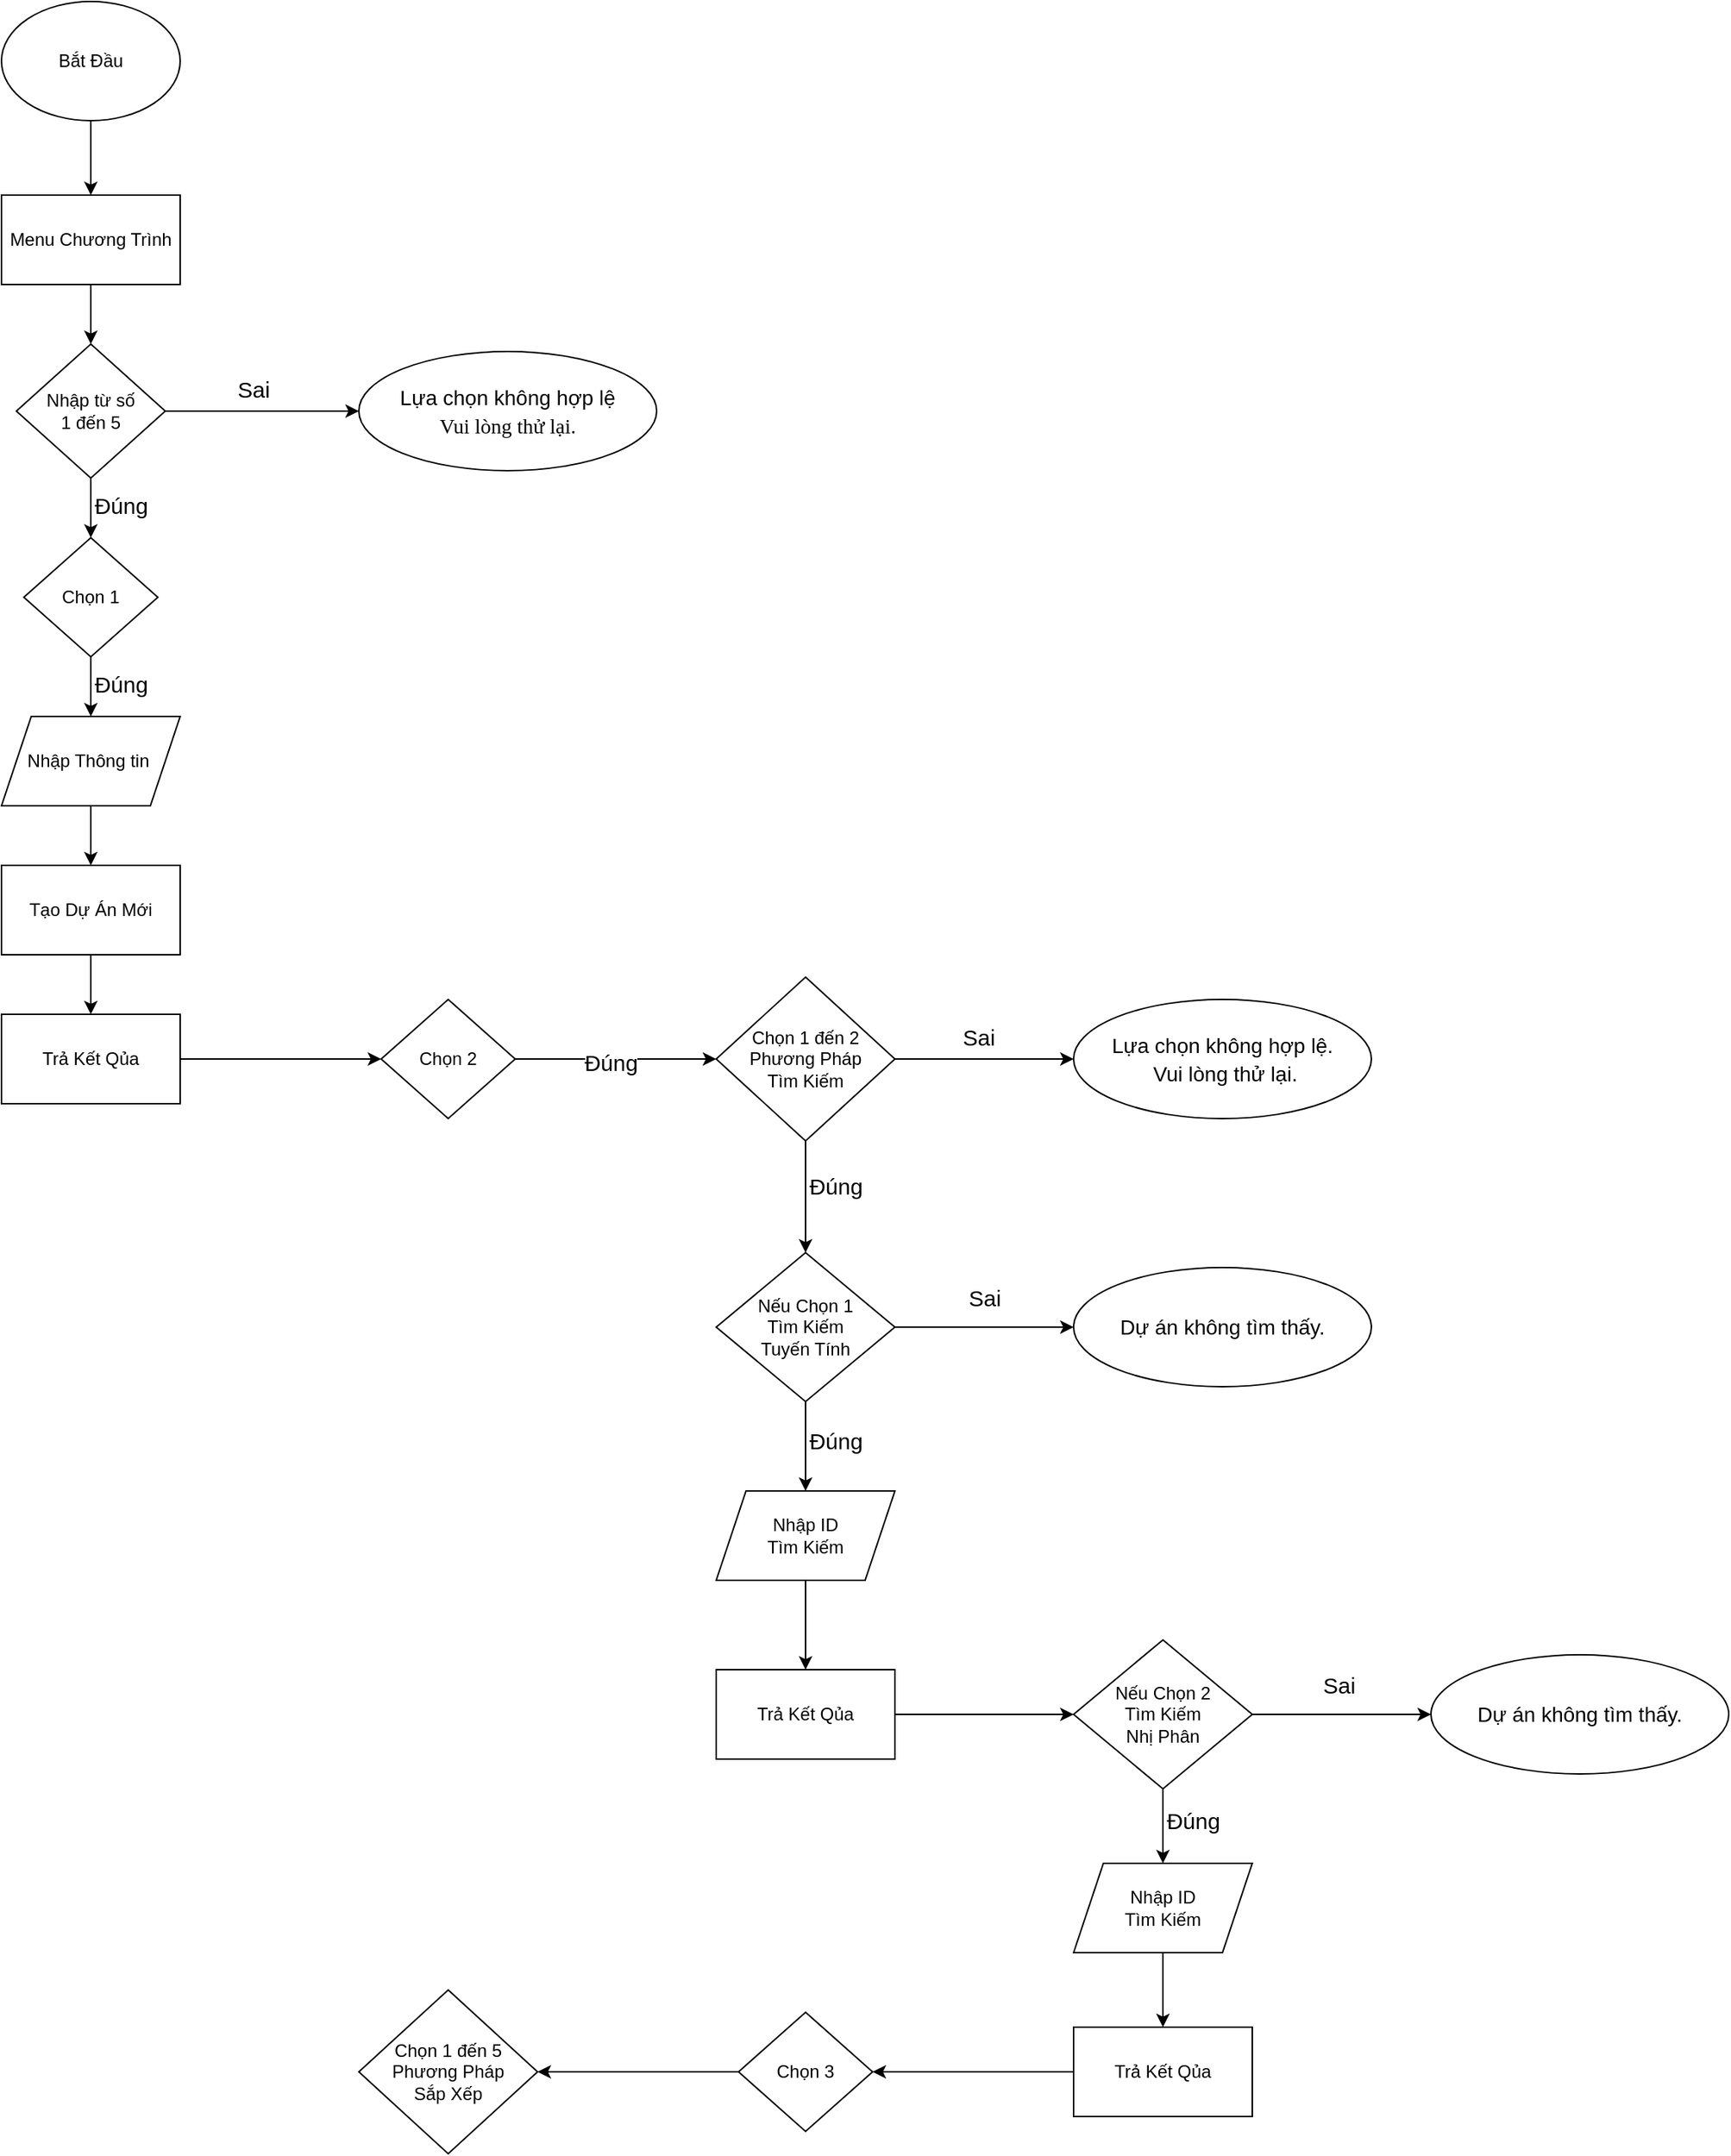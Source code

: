 <mxfile version="24.1.0" type="onedrive">
  <diagram name="Page-1" id="lGqeXxByQXcqqAaMBb1I">
    <mxGraphModel grid="1" page="1" gridSize="10" guides="1" tooltips="1" connect="1" arrows="1" fold="1" pageScale="1" pageWidth="3300" pageHeight="4681" math="0" shadow="0">
      <root>
        <mxCell id="0" />
        <mxCell id="1" parent="0" />
        <mxCell id="_GR6q2Q7s6FO3F_X5MKF-4" style="edgeStyle=orthogonalEdgeStyle;rounded=0;orthogonalLoop=1;jettySize=auto;html=1;exitX=0.5;exitY=1;exitDx=0;exitDy=0;entryX=0.5;entryY=0;entryDx=0;entryDy=0;" edge="1" parent="1" source="_GR6q2Q7s6FO3F_X5MKF-1" target="_GR6q2Q7s6FO3F_X5MKF-3">
          <mxGeometry relative="1" as="geometry" />
        </mxCell>
        <mxCell id="_GR6q2Q7s6FO3F_X5MKF-1" value="Bắt Đầu" style="ellipse;whiteSpace=wrap;html=1;" vertex="1" parent="1">
          <mxGeometry x="480" y="80" width="120" height="80" as="geometry" />
        </mxCell>
        <mxCell id="_GR6q2Q7s6FO3F_X5MKF-6" style="edgeStyle=orthogonalEdgeStyle;rounded=0;orthogonalLoop=1;jettySize=auto;html=1;exitX=0.5;exitY=1;exitDx=0;exitDy=0;entryX=0.5;entryY=0;entryDx=0;entryDy=0;" edge="1" parent="1" source="_GR6q2Q7s6FO3F_X5MKF-3" target="_GR6q2Q7s6FO3F_X5MKF-11">
          <mxGeometry relative="1" as="geometry">
            <mxPoint x="540" y="320" as="targetPoint" />
          </mxGeometry>
        </mxCell>
        <mxCell id="_GR6q2Q7s6FO3F_X5MKF-3" value="Menu Chương Trình" style="rounded=0;whiteSpace=wrap;html=1;" vertex="1" parent="1">
          <mxGeometry x="480" y="210" width="120" height="60" as="geometry" />
        </mxCell>
        <mxCell id="_GR6q2Q7s6FO3F_X5MKF-8" style="edgeStyle=orthogonalEdgeStyle;rounded=0;orthogonalLoop=1;jettySize=auto;html=1;exitX=0.5;exitY=1;exitDx=0;exitDy=0;entryX=0.5;entryY=0;entryDx=0;entryDy=0;" edge="1" parent="1" source="_GR6q2Q7s6FO3F_X5MKF-11" target="_GR6q2Q7s6FO3F_X5MKF-7">
          <mxGeometry relative="1" as="geometry">
            <mxPoint x="540" y="380" as="sourcePoint" />
          </mxGeometry>
        </mxCell>
        <mxCell id="_GR6q2Q7s6FO3F_X5MKF-12" value="&lt;font style=&quot;font-size: 15px;&quot;&gt;Đúng&lt;/font&gt;" style="edgeLabel;html=1;align=center;verticalAlign=middle;resizable=0;points=[];" connectable="0" vertex="1" parent="_GR6q2Q7s6FO3F_X5MKF-8">
          <mxGeometry x="-0.131" relative="1" as="geometry">
            <mxPoint x="20" as="offset" />
          </mxGeometry>
        </mxCell>
        <mxCell id="_GR6q2Q7s6FO3F_X5MKF-13" style="edgeStyle=orthogonalEdgeStyle;rounded=0;orthogonalLoop=1;jettySize=auto;html=1;exitX=0.5;exitY=1;exitDx=0;exitDy=0;entryX=0.5;entryY=0;entryDx=0;entryDy=0;" edge="1" parent="1" source="_GR6q2Q7s6FO3F_X5MKF-7" target="_GR6q2Q7s6FO3F_X5MKF-18">
          <mxGeometry relative="1" as="geometry">
            <mxPoint x="540" y="560" as="targetPoint" />
          </mxGeometry>
        </mxCell>
        <mxCell id="_GR6q2Q7s6FO3F_X5MKF-21" value="&lt;font style=&quot;font-size: 15px;&quot;&gt;Đúng&lt;/font&gt;" style="edgeLabel;html=1;align=center;verticalAlign=middle;resizable=0;points=[];" connectable="0" vertex="1" parent="_GR6q2Q7s6FO3F_X5MKF-13">
          <mxGeometry x="-0.133" relative="1" as="geometry">
            <mxPoint x="20" as="offset" />
          </mxGeometry>
        </mxCell>
        <mxCell id="_GR6q2Q7s6FO3F_X5MKF-7" value="Chọn 1" style="rhombus;whiteSpace=wrap;html=1;" vertex="1" parent="1">
          <mxGeometry x="495" y="440" width="90" height="80" as="geometry" />
        </mxCell>
        <mxCell id="_GR6q2Q7s6FO3F_X5MKF-16" style="edgeStyle=orthogonalEdgeStyle;rounded=0;orthogonalLoop=1;jettySize=auto;html=1;exitX=1;exitY=0.5;exitDx=0;exitDy=0;entryX=0;entryY=0.5;entryDx=0;entryDy=0;" edge="1" parent="1" source="_GR6q2Q7s6FO3F_X5MKF-11" target="_GR6q2Q7s6FO3F_X5MKF-14">
          <mxGeometry relative="1" as="geometry" />
        </mxCell>
        <mxCell id="_GR6q2Q7s6FO3F_X5MKF-17" value="&lt;font style=&quot;font-size: 15px;&quot;&gt;Sai&lt;/font&gt;" style="edgeLabel;html=1;align=center;verticalAlign=middle;resizable=0;points=[];" connectable="0" vertex="1" parent="_GR6q2Q7s6FO3F_X5MKF-16">
          <mxGeometry x="-0.09" relative="1" as="geometry">
            <mxPoint y="-15" as="offset" />
          </mxGeometry>
        </mxCell>
        <mxCell id="_GR6q2Q7s6FO3F_X5MKF-11" value="Nhập từ số&lt;br&gt;1 đến 5" style="rhombus;whiteSpace=wrap;html=1;" vertex="1" parent="1">
          <mxGeometry x="490" y="310" width="100" height="90" as="geometry" />
        </mxCell>
        <mxCell id="_GR6q2Q7s6FO3F_X5MKF-14" value="&lt;div style=&quot;font-size: 14px; line-height: 19px; white-space: pre;&quot;&gt;&lt;font face=&quot;Helvetica&quot;&gt;Lựa chọn không hợp lệ&lt;/font&gt;&lt;/div&gt;&lt;div style=&quot;font-size: 14px; line-height: 19px; white-space: pre;&quot;&gt;&lt;span style=&quot;background-color: initial;&quot;&gt;&lt;font face=&quot;dft58ZyeqVFmGSbbjnv6&quot;&gt;Vui lòng thử lại.&lt;/font&gt;&lt;/span&gt;&lt;/div&gt;" style="ellipse;whiteSpace=wrap;html=1;align=center;" vertex="1" parent="1">
          <mxGeometry x="720" y="315" width="200" height="80" as="geometry" />
        </mxCell>
        <mxCell id="_GR6q2Q7s6FO3F_X5MKF-20" style="edgeStyle=orthogonalEdgeStyle;rounded=0;orthogonalLoop=1;jettySize=auto;html=1;exitX=0.5;exitY=1;exitDx=0;exitDy=0;entryX=0.5;entryY=0;entryDx=0;entryDy=0;" edge="1" parent="1" source="_GR6q2Q7s6FO3F_X5MKF-18" target="_GR6q2Q7s6FO3F_X5MKF-19">
          <mxGeometry relative="1" as="geometry" />
        </mxCell>
        <mxCell id="_GR6q2Q7s6FO3F_X5MKF-18" value="Nhập Thông tin&amp;nbsp;" style="shape=parallelogram;perimeter=parallelogramPerimeter;whiteSpace=wrap;html=1;fixedSize=1;" vertex="1" parent="1">
          <mxGeometry x="480" y="560" width="120" height="60" as="geometry" />
        </mxCell>
        <mxCell id="_GR6q2Q7s6FO3F_X5MKF-29" style="edgeStyle=orthogonalEdgeStyle;rounded=0;orthogonalLoop=1;jettySize=auto;html=1;exitX=0.5;exitY=1;exitDx=0;exitDy=0;entryX=0.5;entryY=0;entryDx=0;entryDy=0;" edge="1" parent="1" source="_GR6q2Q7s6FO3F_X5MKF-19" target="_GR6q2Q7s6FO3F_X5MKF-28">
          <mxGeometry relative="1" as="geometry" />
        </mxCell>
        <mxCell id="_GR6q2Q7s6FO3F_X5MKF-19" value="Tạo Dự Án Mới" style="rounded=0;whiteSpace=wrap;html=1;" vertex="1" parent="1">
          <mxGeometry x="480" y="660" width="120" height="60" as="geometry" />
        </mxCell>
        <mxCell id="_GR6q2Q7s6FO3F_X5MKF-26" style="edgeStyle=orthogonalEdgeStyle;rounded=0;orthogonalLoop=1;jettySize=auto;html=1;exitX=1;exitY=0.5;exitDx=0;exitDy=0;entryX=0;entryY=0.5;entryDx=0;entryDy=0;" edge="1" parent="1" source="_GR6q2Q7s6FO3F_X5MKF-24" target="_GR6q2Q7s6FO3F_X5MKF-27">
          <mxGeometry relative="1" as="geometry">
            <mxPoint x="780" y="870" as="targetPoint" />
          </mxGeometry>
        </mxCell>
        <mxCell id="_GR6q2Q7s6FO3F_X5MKF-35" value="&lt;font style=&quot;font-size: 15px;&quot;&gt;Đúng&lt;/font&gt;" style="edgeLabel;html=1;align=center;verticalAlign=middle;resizable=0;points=[];" connectable="0" vertex="1" parent="_GR6q2Q7s6FO3F_X5MKF-26">
          <mxGeometry x="-0.38" y="-2" relative="1" as="geometry">
            <mxPoint x="22" as="offset" />
          </mxGeometry>
        </mxCell>
        <mxCell id="_GR6q2Q7s6FO3F_X5MKF-24" value="Chọn 2" style="rhombus;whiteSpace=wrap;html=1;" vertex="1" parent="1">
          <mxGeometry x="735" y="750" width="90" height="80" as="geometry" />
        </mxCell>
        <mxCell id="_GR6q2Q7s6FO3F_X5MKF-34" style="edgeStyle=orthogonalEdgeStyle;rounded=0;orthogonalLoop=1;jettySize=auto;html=1;exitX=0.5;exitY=1;exitDx=0;exitDy=0;entryX=0.5;entryY=0;entryDx=0;entryDy=0;" edge="1" parent="1" source="_GR6q2Q7s6FO3F_X5MKF-27" target="_GR6q2Q7s6FO3F_X5MKF-33">
          <mxGeometry relative="1" as="geometry" />
        </mxCell>
        <mxCell id="_GR6q2Q7s6FO3F_X5MKF-40" value="&lt;font style=&quot;font-size: 15px;&quot;&gt;Đúng&lt;/font&gt;" style="edgeLabel;html=1;align=center;verticalAlign=middle;resizable=0;points=[];" connectable="0" vertex="1" parent="_GR6q2Q7s6FO3F_X5MKF-34">
          <mxGeometry x="-0.207" y="-1" relative="1" as="geometry">
            <mxPoint x="21" as="offset" />
          </mxGeometry>
        </mxCell>
        <mxCell id="_GR6q2Q7s6FO3F_X5MKF-38" style="edgeStyle=orthogonalEdgeStyle;rounded=0;orthogonalLoop=1;jettySize=auto;html=1;exitX=1;exitY=0.5;exitDx=0;exitDy=0;entryX=0;entryY=0.5;entryDx=0;entryDy=0;" edge="1" parent="1" source="_GR6q2Q7s6FO3F_X5MKF-27" target="_GR6q2Q7s6FO3F_X5MKF-37">
          <mxGeometry relative="1" as="geometry" />
        </mxCell>
        <mxCell id="_GR6q2Q7s6FO3F_X5MKF-39" value="&lt;font style=&quot;font-size: 15px;&quot;&gt;Sai&lt;/font&gt;" style="edgeLabel;html=1;align=center;verticalAlign=middle;resizable=0;points=[];" connectable="0" vertex="1" parent="_GR6q2Q7s6FO3F_X5MKF-38">
          <mxGeometry x="-0.075" relative="1" as="geometry">
            <mxPoint y="-15" as="offset" />
          </mxGeometry>
        </mxCell>
        <mxCell id="_GR6q2Q7s6FO3F_X5MKF-27" value="Chọn 1 đến 2&lt;div&gt;Phương Pháp&lt;br&gt;&lt;div&gt;Tìm Kiếm&lt;/div&gt;&lt;/div&gt;" style="rhombus;whiteSpace=wrap;html=1;" vertex="1" parent="1">
          <mxGeometry x="960" y="735" width="120" height="110" as="geometry" />
        </mxCell>
        <mxCell id="_GR6q2Q7s6FO3F_X5MKF-30" style="edgeStyle=orthogonalEdgeStyle;rounded=0;orthogonalLoop=1;jettySize=auto;html=1;exitX=1;exitY=0.5;exitDx=0;exitDy=0;entryX=0;entryY=0.5;entryDx=0;entryDy=0;" edge="1" parent="1" source="_GR6q2Q7s6FO3F_X5MKF-28" target="_GR6q2Q7s6FO3F_X5MKF-24">
          <mxGeometry relative="1" as="geometry" />
        </mxCell>
        <mxCell id="_GR6q2Q7s6FO3F_X5MKF-28" value="Trả Kết Qủa" style="rounded=0;whiteSpace=wrap;html=1;" vertex="1" parent="1">
          <mxGeometry x="480" y="760" width="120" height="60" as="geometry" />
        </mxCell>
        <mxCell id="_GR6q2Q7s6FO3F_X5MKF-46" style="edgeStyle=orthogonalEdgeStyle;rounded=0;orthogonalLoop=1;jettySize=auto;html=1;exitX=0.5;exitY=1;exitDx=0;exitDy=0;entryX=0.5;entryY=0;entryDx=0;entryDy=0;" edge="1" parent="1" source="_GR6q2Q7s6FO3F_X5MKF-31" target="_GR6q2Q7s6FO3F_X5MKF-45">
          <mxGeometry relative="1" as="geometry" />
        </mxCell>
        <mxCell id="_GR6q2Q7s6FO3F_X5MKF-31" value="Nhập ID&lt;div&gt;Tìm Kiếm&lt;/div&gt;" style="shape=parallelogram;perimeter=parallelogramPerimeter;whiteSpace=wrap;html=1;fixedSize=1;" vertex="1" parent="1">
          <mxGeometry x="960" y="1080" width="120" height="60" as="geometry" />
        </mxCell>
        <mxCell id="_GR6q2Q7s6FO3F_X5MKF-36" style="edgeStyle=orthogonalEdgeStyle;rounded=0;orthogonalLoop=1;jettySize=auto;html=1;exitX=0.5;exitY=1;exitDx=0;exitDy=0;entryX=0.5;entryY=0;entryDx=0;entryDy=0;" edge="1" parent="1" source="_GR6q2Q7s6FO3F_X5MKF-33" target="_GR6q2Q7s6FO3F_X5MKF-31">
          <mxGeometry relative="1" as="geometry" />
        </mxCell>
        <mxCell id="_GR6q2Q7s6FO3F_X5MKF-44" value="&lt;font style=&quot;font-size: 15px;&quot;&gt;Đúng&lt;/font&gt;" style="edgeLabel;html=1;align=center;verticalAlign=middle;resizable=0;points=[];" connectable="0" vertex="1" parent="_GR6q2Q7s6FO3F_X5MKF-36">
          <mxGeometry x="-0.137" y="-1" relative="1" as="geometry">
            <mxPoint x="21" as="offset" />
          </mxGeometry>
        </mxCell>
        <mxCell id="_GR6q2Q7s6FO3F_X5MKF-42" style="edgeStyle=orthogonalEdgeStyle;rounded=0;orthogonalLoop=1;jettySize=auto;html=1;exitX=1;exitY=0.5;exitDx=0;exitDy=0;entryX=0;entryY=0.5;entryDx=0;entryDy=0;" edge="1" parent="1" source="_GR6q2Q7s6FO3F_X5MKF-33" target="_GR6q2Q7s6FO3F_X5MKF-41">
          <mxGeometry relative="1" as="geometry" />
        </mxCell>
        <mxCell id="_GR6q2Q7s6FO3F_X5MKF-43" value="&lt;font style=&quot;font-size: 15px;&quot;&gt;Sai&lt;/font&gt;" style="edgeLabel;html=1;align=center;verticalAlign=middle;resizable=0;points=[];" connectable="0" vertex="1" parent="_GR6q2Q7s6FO3F_X5MKF-42">
          <mxGeometry x="-0.059" y="1" relative="1" as="geometry">
            <mxPoint x="3" y="-19" as="offset" />
          </mxGeometry>
        </mxCell>
        <mxCell id="_GR6q2Q7s6FO3F_X5MKF-33" value="Nếu Chọn 1&lt;div&gt;Tìm Kiếm&lt;/div&gt;&lt;div&gt;Tuyến Tính&lt;/div&gt;" style="rhombus;whiteSpace=wrap;html=1;" vertex="1" parent="1">
          <mxGeometry x="960" y="920" width="120" height="100" as="geometry" />
        </mxCell>
        <mxCell id="_GR6q2Q7s6FO3F_X5MKF-37" value="&lt;div style=&quot;font-size: 14px; line-height: 19px; white-space: pre;&quot;&gt;&lt;font face=&quot;Helvetica&quot;&gt;Lựa chọn không hợp lệ.&lt;/font&gt;&lt;/div&gt;&lt;div style=&quot;font-size: 14px; line-height: 19px; white-space: pre;&quot;&gt;&lt;font face=&quot;Helvetica&quot;&gt; Vui lòng thử lại.&lt;/font&gt;&lt;/div&gt;" style="ellipse;whiteSpace=wrap;html=1;" vertex="1" parent="1">
          <mxGeometry x="1200" y="750" width="200" height="80" as="geometry" />
        </mxCell>
        <mxCell id="_GR6q2Q7s6FO3F_X5MKF-41" value="&lt;div style=&quot;font-size: 14px; line-height: 19px; white-space: pre;&quot;&gt;&lt;div style=&quot;line-height: 19px;&quot;&gt;&lt;font face=&quot;Helvetica&quot;&gt;Dự án không tìm thấy.&lt;/font&gt;&lt;/div&gt;&lt;/div&gt;" style="ellipse;whiteSpace=wrap;html=1;" vertex="1" parent="1">
          <mxGeometry x="1200" y="930" width="200" height="80" as="geometry" />
        </mxCell>
        <mxCell id="_GR6q2Q7s6FO3F_X5MKF-48" style="edgeStyle=orthogonalEdgeStyle;rounded=0;orthogonalLoop=1;jettySize=auto;html=1;exitX=1;exitY=0.5;exitDx=0;exitDy=0;entryX=0;entryY=0.5;entryDx=0;entryDy=0;" edge="1" parent="1" source="_GR6q2Q7s6FO3F_X5MKF-45" target="_GR6q2Q7s6FO3F_X5MKF-47">
          <mxGeometry relative="1" as="geometry">
            <Array as="points">
              <mxPoint x="1190" y="1230" />
              <mxPoint x="1190" y="1230" />
            </Array>
          </mxGeometry>
        </mxCell>
        <mxCell id="_GR6q2Q7s6FO3F_X5MKF-45" value="Trả Kết Qủa" style="rounded=0;whiteSpace=wrap;html=1;" vertex="1" parent="1">
          <mxGeometry x="960" y="1200" width="120" height="60" as="geometry" />
        </mxCell>
        <mxCell id="_GR6q2Q7s6FO3F_X5MKF-50" style="edgeStyle=orthogonalEdgeStyle;rounded=0;orthogonalLoop=1;jettySize=auto;html=1;exitX=0.5;exitY=1;exitDx=0;exitDy=0;entryX=0.5;entryY=0;entryDx=0;entryDy=0;" edge="1" parent="1" source="_GR6q2Q7s6FO3F_X5MKF-47" target="_GR6q2Q7s6FO3F_X5MKF-49">
          <mxGeometry relative="1" as="geometry" />
        </mxCell>
        <mxCell id="_GR6q2Q7s6FO3F_X5MKF-53" value="&lt;font style=&quot;font-size: 15px;&quot;&gt;Đúng&lt;/font&gt;" style="edgeLabel;html=1;align=center;verticalAlign=middle;resizable=0;points=[];" connectable="0" vertex="1" parent="_GR6q2Q7s6FO3F_X5MKF-50">
          <mxGeometry x="-0.176" y="-1" relative="1" as="geometry">
            <mxPoint x="21" as="offset" />
          </mxGeometry>
        </mxCell>
        <mxCell id="_GR6q2Q7s6FO3F_X5MKF-55" style="edgeStyle=orthogonalEdgeStyle;rounded=0;orthogonalLoop=1;jettySize=auto;html=1;exitX=1;exitY=0.5;exitDx=0;exitDy=0;entryX=0;entryY=0.5;entryDx=0;entryDy=0;" edge="1" parent="1" source="_GR6q2Q7s6FO3F_X5MKF-47" target="_GR6q2Q7s6FO3F_X5MKF-54">
          <mxGeometry relative="1" as="geometry" />
        </mxCell>
        <mxCell id="_GR6q2Q7s6FO3F_X5MKF-56" value="&lt;font style=&quot;font-size: 15px;&quot;&gt;Sai&lt;/font&gt;" style="edgeLabel;html=1;align=center;verticalAlign=middle;resizable=0;points=[];" connectable="0" vertex="1" parent="_GR6q2Q7s6FO3F_X5MKF-55">
          <mxGeometry x="-0.033" relative="1" as="geometry">
            <mxPoint y="-20" as="offset" />
          </mxGeometry>
        </mxCell>
        <mxCell id="_GR6q2Q7s6FO3F_X5MKF-47" value="Nếu Chọn 2&lt;div&gt;Tìm Kiếm&lt;/div&gt;&lt;div&gt;Nhị Phân&lt;/div&gt;" style="rhombus;whiteSpace=wrap;html=1;" vertex="1" parent="1">
          <mxGeometry x="1200" y="1180" width="120" height="100" as="geometry" />
        </mxCell>
        <mxCell id="_GR6q2Q7s6FO3F_X5MKF-52" style="edgeStyle=orthogonalEdgeStyle;rounded=0;orthogonalLoop=1;jettySize=auto;html=1;exitX=0.5;exitY=1;exitDx=0;exitDy=0;entryX=0.5;entryY=0;entryDx=0;entryDy=0;" edge="1" parent="1" source="_GR6q2Q7s6FO3F_X5MKF-49" target="_GR6q2Q7s6FO3F_X5MKF-51">
          <mxGeometry relative="1" as="geometry" />
        </mxCell>
        <mxCell id="_GR6q2Q7s6FO3F_X5MKF-49" value="Nhập ID&lt;div&gt;Tìm Kiếm&lt;/div&gt;" style="shape=parallelogram;perimeter=parallelogramPerimeter;whiteSpace=wrap;html=1;fixedSize=1;" vertex="1" parent="1">
          <mxGeometry x="1200" y="1330" width="120" height="60" as="geometry" />
        </mxCell>
        <mxCell id="_GR6q2Q7s6FO3F_X5MKF-59" style="edgeStyle=orthogonalEdgeStyle;rounded=0;orthogonalLoop=1;jettySize=auto;html=1;exitX=0;exitY=0.5;exitDx=0;exitDy=0;entryX=1;entryY=0.5;entryDx=0;entryDy=0;" edge="1" parent="1" source="_GR6q2Q7s6FO3F_X5MKF-51" target="_GR6q2Q7s6FO3F_X5MKF-57">
          <mxGeometry relative="1" as="geometry" />
        </mxCell>
        <mxCell id="_GR6q2Q7s6FO3F_X5MKF-51" value="Trả Kết Qủa" style="rounded=0;whiteSpace=wrap;html=1;" vertex="1" parent="1">
          <mxGeometry x="1200" y="1440" width="120" height="60" as="geometry" />
        </mxCell>
        <mxCell id="_GR6q2Q7s6FO3F_X5MKF-54" value="&lt;div style=&quot;font-size: 14px; line-height: 19px; white-space: pre;&quot;&gt;&lt;div style=&quot;line-height: 19px;&quot;&gt;&lt;font face=&quot;Helvetica&quot;&gt;Dự án không tìm thấy.&lt;/font&gt;&lt;/div&gt;&lt;/div&gt;" style="ellipse;whiteSpace=wrap;html=1;" vertex="1" parent="1">
          <mxGeometry x="1440" y="1190" width="200" height="80" as="geometry" />
        </mxCell>
        <mxCell id="_GR6q2Q7s6FO3F_X5MKF-61" style="edgeStyle=orthogonalEdgeStyle;rounded=0;orthogonalLoop=1;jettySize=auto;html=1;exitX=0;exitY=0.5;exitDx=0;exitDy=0;entryX=1;entryY=0.5;entryDx=0;entryDy=0;" edge="1" parent="1" source="_GR6q2Q7s6FO3F_X5MKF-57" target="_GR6q2Q7s6FO3F_X5MKF-60">
          <mxGeometry relative="1" as="geometry" />
        </mxCell>
        <mxCell id="_GR6q2Q7s6FO3F_X5MKF-57" value="Chọn 3" style="rhombus;whiteSpace=wrap;html=1;" vertex="1" parent="1">
          <mxGeometry x="975" y="1430" width="90" height="80" as="geometry" />
        </mxCell>
        <mxCell id="_GR6q2Q7s6FO3F_X5MKF-60" value="Chọn 1 đến 5&lt;div&gt;Phương Pháp&lt;br&gt;&lt;div&gt;Sắp Xếp&lt;/div&gt;&lt;/div&gt;" style="rhombus;whiteSpace=wrap;html=1;" vertex="1" parent="1">
          <mxGeometry x="720" y="1415" width="120" height="110" as="geometry" />
        </mxCell>
      </root>
    </mxGraphModel>
  </diagram>
</mxfile>
